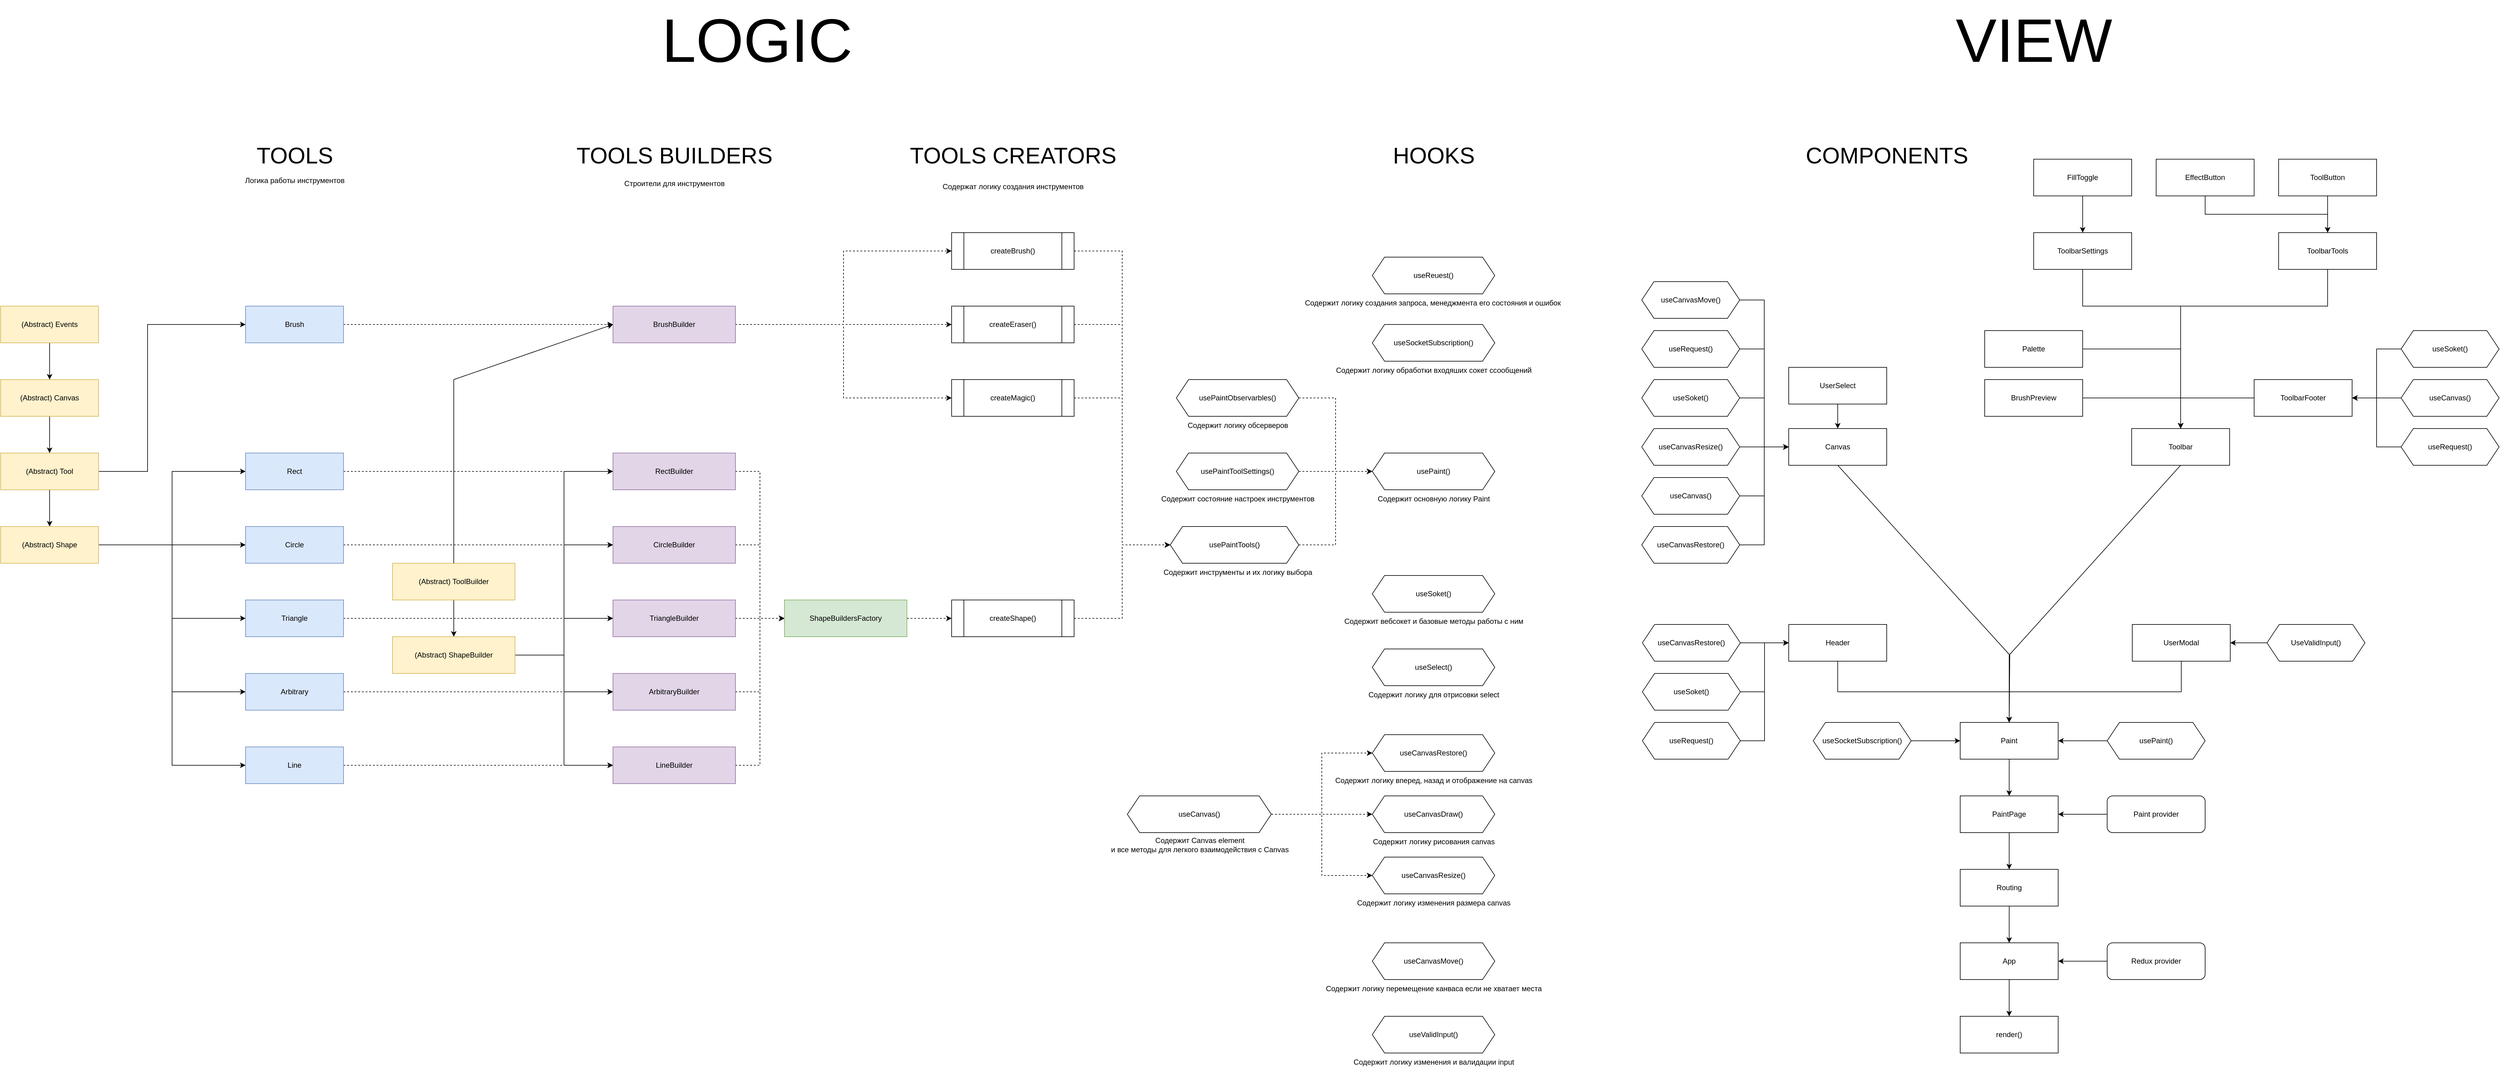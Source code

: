 <mxfile version="21.1.2" type="device">
  <diagram id="FnZsY2ouUx1naVuJApv_" name="Страница 1">
    <mxGraphModel dx="5455" dy="3149" grid="1" gridSize="10" guides="1" tooltips="1" connect="1" arrows="1" fold="1" page="1" pageScale="1" pageWidth="827" pageHeight="1169" math="0" shadow="0">
      <root>
        <mxCell id="0" />
        <mxCell id="1" parent="0" />
        <mxCell id="IbeQ15tzsARgZr68g3Qt-141" style="edgeStyle=orthogonalEdgeStyle;rounded=0;orthogonalLoop=1;jettySize=auto;html=1;exitX=1;exitY=0.5;exitDx=0;exitDy=0;entryX=0;entryY=0.5;entryDx=0;entryDy=0;dashed=1;" parent="1" source="IbeQ15tzsARgZr68g3Qt-127" target="IbeQ15tzsARgZr68g3Qt-86" edge="1">
          <mxGeometry relative="1" as="geometry" />
        </mxCell>
        <mxCell id="IbeQ15tzsARgZr68g3Qt-138" style="edgeStyle=orthogonalEdgeStyle;rounded=0;orthogonalLoop=1;jettySize=auto;html=1;entryX=0;entryY=0.5;entryDx=0;entryDy=0;dashed=1;" parent="1" source="IbeQ15tzsARgZr68g3Qt-126" target="IbeQ15tzsARgZr68g3Qt-77" edge="1">
          <mxGeometry relative="1" as="geometry" />
        </mxCell>
        <mxCell id="cklBy7s0651ejE6oJS3A-5" style="edgeStyle=orthogonalEdgeStyle;rounded=0;orthogonalLoop=1;jettySize=auto;html=1;entryX=0.5;entryY=0;entryDx=0;entryDy=0;" parent="1" source="cklBy7s0651ejE6oJS3A-1" target="cklBy7s0651ejE6oJS3A-4" edge="1">
          <mxGeometry relative="1" as="geometry" />
        </mxCell>
        <mxCell id="cklBy7s0651ejE6oJS3A-1" value="App" style="rounded=0;whiteSpace=wrap;html=1;" parent="1" vertex="1">
          <mxGeometry x="-520" y="920" width="160" height="60" as="geometry" />
        </mxCell>
        <mxCell id="cklBy7s0651ejE6oJS3A-4" value="render()" style="rounded=0;whiteSpace=wrap;html=1;" parent="1" vertex="1">
          <mxGeometry x="-520" y="1040" width="160" height="60" as="geometry" />
        </mxCell>
        <mxCell id="cklBy7s0651ejE6oJS3A-7" style="edgeStyle=orthogonalEdgeStyle;rounded=0;orthogonalLoop=1;jettySize=auto;html=1;entryX=0.5;entryY=0;entryDx=0;entryDy=0;" parent="1" source="cklBy7s0651ejE6oJS3A-6" target="cklBy7s0651ejE6oJS3A-1" edge="1">
          <mxGeometry relative="1" as="geometry" />
        </mxCell>
        <mxCell id="cklBy7s0651ejE6oJS3A-6" value="Routing" style="rounded=0;whiteSpace=wrap;html=1;" parent="1" vertex="1">
          <mxGeometry x="-520" y="800" width="160" height="60" as="geometry" />
        </mxCell>
        <mxCell id="cklBy7s0651ejE6oJS3A-9" style="edgeStyle=orthogonalEdgeStyle;rounded=0;orthogonalLoop=1;jettySize=auto;html=1;entryX=0.5;entryY=0;entryDx=0;entryDy=0;" parent="1" source="cklBy7s0651ejE6oJS3A-8" target="cklBy7s0651ejE6oJS3A-6" edge="1">
          <mxGeometry relative="1" as="geometry" />
        </mxCell>
        <mxCell id="cklBy7s0651ejE6oJS3A-8" value="PaintPage" style="rounded=0;whiteSpace=wrap;html=1;" parent="1" vertex="1">
          <mxGeometry x="-520" y="680" width="160" height="60" as="geometry" />
        </mxCell>
        <mxCell id="cklBy7s0651ejE6oJS3A-11" style="edgeStyle=orthogonalEdgeStyle;rounded=0;orthogonalLoop=1;jettySize=auto;html=1;entryX=1;entryY=0.5;entryDx=0;entryDy=0;" parent="1" source="cklBy7s0651ejE6oJS3A-10" target="cklBy7s0651ejE6oJS3A-1" edge="1">
          <mxGeometry relative="1" as="geometry" />
        </mxCell>
        <mxCell id="cklBy7s0651ejE6oJS3A-10" value="Redux provider" style="rounded=1;whiteSpace=wrap;html=1;" parent="1" vertex="1">
          <mxGeometry x="-280" y="920" width="160" height="60" as="geometry" />
        </mxCell>
        <mxCell id="cklBy7s0651ejE6oJS3A-13" style="edgeStyle=orthogonalEdgeStyle;rounded=0;orthogonalLoop=1;jettySize=auto;html=1;entryX=1;entryY=0.5;entryDx=0;entryDy=0;" parent="1" source="cklBy7s0651ejE6oJS3A-12" target="cklBy7s0651ejE6oJS3A-8" edge="1">
          <mxGeometry relative="1" as="geometry" />
        </mxCell>
        <mxCell id="cklBy7s0651ejE6oJS3A-12" value="Paint provider" style="rounded=1;whiteSpace=wrap;html=1;" parent="1" vertex="1">
          <mxGeometry x="-280" y="680" width="160" height="60" as="geometry" />
        </mxCell>
        <mxCell id="cklBy7s0651ejE6oJS3A-18" style="edgeStyle=orthogonalEdgeStyle;rounded=0;orthogonalLoop=1;jettySize=auto;html=1;entryX=0.5;entryY=0;entryDx=0;entryDy=0;" parent="1" source="cklBy7s0651ejE6oJS3A-17" target="cklBy7s0651ejE6oJS3A-8" edge="1">
          <mxGeometry relative="1" as="geometry" />
        </mxCell>
        <mxCell id="cklBy7s0651ejE6oJS3A-17" value="Paint" style="rounded=0;whiteSpace=wrap;html=1;" parent="1" vertex="1">
          <mxGeometry x="-520" y="560" width="160" height="60" as="geometry" />
        </mxCell>
        <mxCell id="cklBy7s0651ejE6oJS3A-21" style="edgeStyle=orthogonalEdgeStyle;rounded=0;orthogonalLoop=1;jettySize=auto;html=1;entryX=1;entryY=0.5;entryDx=0;entryDy=0;" parent="1" source="cklBy7s0651ejE6oJS3A-20" target="cklBy7s0651ejE6oJS3A-17" edge="1">
          <mxGeometry relative="1" as="geometry" />
        </mxCell>
        <mxCell id="cklBy7s0651ejE6oJS3A-20" value="usePaint()" style="shape=hexagon;perimeter=hexagonPerimeter2;whiteSpace=wrap;html=1;fixedSize=1;" parent="1" vertex="1">
          <mxGeometry x="-280" y="560" width="160" height="60" as="geometry" />
        </mxCell>
        <mxCell id="cklBy7s0651ejE6oJS3A-28" style="edgeStyle=orthogonalEdgeStyle;rounded=0;orthogonalLoop=1;jettySize=auto;html=1;exitX=0.5;exitY=1;exitDx=0;exitDy=0;entryX=0.5;entryY=0;entryDx=0;entryDy=0;" parent="1" source="cklBy7s0651ejE6oJS3A-22" target="cklBy7s0651ejE6oJS3A-17" edge="1">
          <mxGeometry relative="1" as="geometry" />
        </mxCell>
        <mxCell id="cklBy7s0651ejE6oJS3A-22" value="Header" style="rounded=0;whiteSpace=wrap;html=1;" parent="1" vertex="1">
          <mxGeometry x="-800" y="400" width="160" height="60" as="geometry" />
        </mxCell>
        <mxCell id="cklBy7s0651ejE6oJS3A-23" value="Canvas" style="rounded=0;whiteSpace=wrap;html=1;" parent="1" vertex="1">
          <mxGeometry x="-800" y="80" width="160" height="60" as="geometry" />
        </mxCell>
        <mxCell id="cklBy7s0651ejE6oJS3A-24" value="Toolbar" style="rounded=0;whiteSpace=wrap;html=1;" parent="1" vertex="1">
          <mxGeometry x="-240" y="80" width="160" height="60" as="geometry" />
        </mxCell>
        <mxCell id="cklBy7s0651ejE6oJS3A-31" style="edgeStyle=orthogonalEdgeStyle;rounded=0;orthogonalLoop=1;jettySize=auto;html=1;exitX=0.5;exitY=1;exitDx=0;exitDy=0;entryX=0.5;entryY=0;entryDx=0;entryDy=0;" parent="1" source="cklBy7s0651ejE6oJS3A-25" target="cklBy7s0651ejE6oJS3A-17" edge="1">
          <mxGeometry relative="1" as="geometry" />
        </mxCell>
        <mxCell id="cklBy7s0651ejE6oJS3A-25" value="UserModal" style="rounded=0;whiteSpace=wrap;html=1;" parent="1" vertex="1">
          <mxGeometry x="-239" y="400" width="160" height="60" as="geometry" />
        </mxCell>
        <mxCell id="cklBy7s0651ejE6oJS3A-33" style="edgeStyle=orthogonalEdgeStyle;rounded=0;orthogonalLoop=1;jettySize=auto;html=1;exitX=1;exitY=0.5;exitDx=0;exitDy=0;entryX=0;entryY=0.5;entryDx=0;entryDy=0;" parent="1" source="cklBy7s0651ejE6oJS3A-32" target="cklBy7s0651ejE6oJS3A-22" edge="1">
          <mxGeometry relative="1" as="geometry" />
        </mxCell>
        <mxCell id="cklBy7s0651ejE6oJS3A-32" value="useSoket()" style="shape=hexagon;perimeter=hexagonPerimeter2;whiteSpace=wrap;html=1;fixedSize=1;" parent="1" vertex="1">
          <mxGeometry x="-1039" y="480" width="160" height="60" as="geometry" />
        </mxCell>
        <mxCell id="cklBy7s0651ejE6oJS3A-36" style="edgeStyle=orthogonalEdgeStyle;rounded=0;orthogonalLoop=1;jettySize=auto;html=1;exitX=1;exitY=0.5;exitDx=0;exitDy=0;entryX=0;entryY=0.5;entryDx=0;entryDy=0;" parent="1" source="cklBy7s0651ejE6oJS3A-35" target="cklBy7s0651ejE6oJS3A-22" edge="1">
          <mxGeometry relative="1" as="geometry" />
        </mxCell>
        <mxCell id="cklBy7s0651ejE6oJS3A-35" value="useCanvasRestore()" style="shape=hexagon;perimeter=hexagonPerimeter2;whiteSpace=wrap;html=1;fixedSize=1;" parent="1" vertex="1">
          <mxGeometry x="-1039" y="400" width="160" height="60" as="geometry" />
        </mxCell>
        <mxCell id="cklBy7s0651ejE6oJS3A-40" style="edgeStyle=orthogonalEdgeStyle;rounded=0;orthogonalLoop=1;jettySize=auto;html=1;exitX=0;exitY=0.5;exitDx=0;exitDy=0;entryX=1;entryY=0.5;entryDx=0;entryDy=0;" parent="1" source="cklBy7s0651ejE6oJS3A-39" target="cklBy7s0651ejE6oJS3A-25" edge="1">
          <mxGeometry relative="1" as="geometry" />
        </mxCell>
        <mxCell id="cklBy7s0651ejE6oJS3A-39" value="UseValidInput()" style="shape=hexagon;perimeter=hexagonPerimeter2;whiteSpace=wrap;html=1;fixedSize=1;" parent="1" vertex="1">
          <mxGeometry x="-19" y="400" width="160" height="60" as="geometry" />
        </mxCell>
        <mxCell id="cklBy7s0651ejE6oJS3A-43" value="useSoket()" style="shape=hexagon;perimeter=hexagonPerimeter2;whiteSpace=wrap;html=1;fixedSize=1;" parent="1" vertex="1">
          <mxGeometry x="-1480" y="320" width="200" height="60" as="geometry" />
        </mxCell>
        <mxCell id="cklBy7s0651ejE6oJS3A-45" value="Содержит вебсокет и базовые методы работы с ним" style="text;html=1;align=center;verticalAlign=middle;resizable=0;points=[];autosize=1;strokeColor=none;fillColor=none;" parent="1" vertex="1">
          <mxGeometry x="-1540" y="380" width="320" height="30" as="geometry" />
        </mxCell>
        <mxCell id="cklBy7s0651ejE6oJS3A-55" style="edgeStyle=orthogonalEdgeStyle;rounded=0;orthogonalLoop=1;jettySize=auto;html=1;exitX=1;exitY=0.5;exitDx=0;exitDy=0;entryX=0;entryY=0.5;entryDx=0;entryDy=0;dashed=1;" parent="1" source="cklBy7s0651ejE6oJS3A-46" target="cklBy7s0651ejE6oJS3A-49" edge="1">
          <mxGeometry relative="1" as="geometry" />
        </mxCell>
        <mxCell id="cklBy7s0651ejE6oJS3A-56" style="edgeStyle=orthogonalEdgeStyle;rounded=0;orthogonalLoop=1;jettySize=auto;html=1;exitX=1;exitY=0.5;exitDx=0;exitDy=0;entryX=0;entryY=0.5;entryDx=0;entryDy=0;dashed=1;" parent="1" source="cklBy7s0651ejE6oJS3A-46" target="cklBy7s0651ejE6oJS3A-51" edge="1">
          <mxGeometry relative="1" as="geometry" />
        </mxCell>
        <mxCell id="cklBy7s0651ejE6oJS3A-57" style="edgeStyle=orthogonalEdgeStyle;rounded=0;orthogonalLoop=1;jettySize=auto;html=1;exitX=1;exitY=0.5;exitDx=0;exitDy=0;entryX=0;entryY=0.5;entryDx=0;entryDy=0;dashed=1;" parent="1" source="cklBy7s0651ejE6oJS3A-46" target="cklBy7s0651ejE6oJS3A-53" edge="1">
          <mxGeometry relative="1" as="geometry" />
        </mxCell>
        <mxCell id="cklBy7s0651ejE6oJS3A-46" value="useCanvas()" style="shape=hexagon;perimeter=hexagonPerimeter2;whiteSpace=wrap;html=1;fixedSize=1;" parent="1" vertex="1">
          <mxGeometry x="-1880" y="680" width="235" height="60" as="geometry" />
        </mxCell>
        <mxCell id="cklBy7s0651ejE6oJS3A-47" value="Содержит Canvas element&lt;br&gt;и все методы для легкого взаимодействия с Canvas" style="text;html=1;align=center;verticalAlign=middle;resizable=0;points=[];autosize=1;strokeColor=none;fillColor=none;" parent="1" vertex="1">
          <mxGeometry x="-1917.5" y="740" width="310" height="40" as="geometry" />
        </mxCell>
        <mxCell id="cklBy7s0651ejE6oJS3A-49" value="useCanvasRestore()" style="shape=hexagon;perimeter=hexagonPerimeter2;whiteSpace=wrap;html=1;fixedSize=1;" parent="1" vertex="1">
          <mxGeometry x="-1480" y="580" width="200" height="60" as="geometry" />
        </mxCell>
        <mxCell id="cklBy7s0651ejE6oJS3A-50" value="Содержит логику вперед, назад и отображение на canvas" style="text;html=1;align=center;verticalAlign=middle;resizable=0;points=[];autosize=1;strokeColor=none;fillColor=none;" parent="1" vertex="1">
          <mxGeometry x="-1555" y="640" width="350" height="30" as="geometry" />
        </mxCell>
        <mxCell id="cklBy7s0651ejE6oJS3A-51" value="useCanvasDraw()" style="shape=hexagon;perimeter=hexagonPerimeter2;whiteSpace=wrap;html=1;fixedSize=1;" parent="1" vertex="1">
          <mxGeometry x="-1480" y="680" width="200" height="60" as="geometry" />
        </mxCell>
        <mxCell id="cklBy7s0651ejE6oJS3A-52" value="Содержит логику рисования canvas" style="text;html=1;align=center;verticalAlign=middle;resizable=0;points=[];autosize=1;strokeColor=none;fillColor=none;" parent="1" vertex="1">
          <mxGeometry x="-1490" y="740" width="220" height="30" as="geometry" />
        </mxCell>
        <mxCell id="cklBy7s0651ejE6oJS3A-53" value="useCanvasResize()" style="shape=hexagon;perimeter=hexagonPerimeter2;whiteSpace=wrap;html=1;fixedSize=1;" parent="1" vertex="1">
          <mxGeometry x="-1480" y="780" width="200" height="60" as="geometry" />
        </mxCell>
        <mxCell id="cklBy7s0651ejE6oJS3A-54" value="Содержит логику изменения размера canvas" style="text;html=1;align=center;verticalAlign=middle;resizable=0;points=[];autosize=1;strokeColor=none;fillColor=none;" parent="1" vertex="1">
          <mxGeometry x="-1515" y="840" width="270" height="30" as="geometry" />
        </mxCell>
        <mxCell id="cklBy7s0651ejE6oJS3A-58" value="useCanvasMove()" style="shape=hexagon;perimeter=hexagonPerimeter2;whiteSpace=wrap;html=1;fixedSize=1;" parent="1" vertex="1">
          <mxGeometry x="-1480" y="920" width="200" height="60" as="geometry" />
        </mxCell>
        <mxCell id="cklBy7s0651ejE6oJS3A-59" value="Содержит логику перемещение канваса если не хватает места" style="text;html=1;align=center;verticalAlign=middle;resizable=0;points=[];autosize=1;strokeColor=none;fillColor=none;" parent="1" vertex="1">
          <mxGeometry x="-1570" y="980" width="380" height="30" as="geometry" />
        </mxCell>
        <mxCell id="cklBy7s0651ejE6oJS3A-60" value="useSelect()" style="shape=hexagon;perimeter=hexagonPerimeter2;whiteSpace=wrap;html=1;fixedSize=1;" parent="1" vertex="1">
          <mxGeometry x="-1480" y="440" width="200" height="60" as="geometry" />
        </mxCell>
        <mxCell id="cklBy7s0651ejE6oJS3A-61" value="Содержит логику для отрисовки select" style="text;html=1;align=center;verticalAlign=middle;resizable=0;points=[];autosize=1;strokeColor=none;fillColor=none;" parent="1" vertex="1">
          <mxGeometry x="-1500" y="500" width="240" height="30" as="geometry" />
        </mxCell>
        <mxCell id="IbeQ15tzsARgZr68g3Qt-2" value="usePaint()" style="shape=hexagon;perimeter=hexagonPerimeter2;whiteSpace=wrap;html=1;fixedSize=1;" parent="1" vertex="1">
          <mxGeometry x="-1480" y="120" width="200" height="60" as="geometry" />
        </mxCell>
        <mxCell id="IbeQ15tzsARgZr68g3Qt-11" style="edgeStyle=orthogonalEdgeStyle;rounded=0;orthogonalLoop=1;jettySize=auto;html=1;exitX=1;exitY=0.5;exitDx=0;exitDy=0;entryX=0;entryY=0.5;entryDx=0;entryDy=0;dashed=1;" parent="1" source="IbeQ15tzsARgZr68g3Qt-4" target="IbeQ15tzsARgZr68g3Qt-2" edge="1">
          <mxGeometry relative="1" as="geometry" />
        </mxCell>
        <mxCell id="IbeQ15tzsARgZr68g3Qt-4" value="usePaintTools()" style="shape=hexagon;perimeter=hexagonPerimeter2;whiteSpace=wrap;html=1;fixedSize=1;" parent="1" vertex="1">
          <mxGeometry x="-1810" y="240" width="210" height="60" as="geometry" />
        </mxCell>
        <mxCell id="IbeQ15tzsARgZr68g3Qt-5" value="Содержит инструменты и их логику выбора" style="text;html=1;align=center;verticalAlign=middle;resizable=0;points=[];autosize=1;strokeColor=none;fillColor=none;" parent="1" vertex="1">
          <mxGeometry x="-1835" y="300" width="270" height="30" as="geometry" />
        </mxCell>
        <mxCell id="IbeQ15tzsARgZr68g3Qt-9" style="edgeStyle=orthogonalEdgeStyle;rounded=0;orthogonalLoop=1;jettySize=auto;html=1;exitX=1;exitY=0.5;exitDx=0;exitDy=0;entryX=0;entryY=0.5;entryDx=0;entryDy=0;dashed=1;" parent="1" source="IbeQ15tzsARgZr68g3Qt-6" target="IbeQ15tzsARgZr68g3Qt-2" edge="1">
          <mxGeometry relative="1" as="geometry" />
        </mxCell>
        <mxCell id="IbeQ15tzsARgZr68g3Qt-6" value="usePaintObservarbles()" style="shape=hexagon;perimeter=hexagonPerimeter2;whiteSpace=wrap;html=1;fixedSize=1;" parent="1" vertex="1">
          <mxGeometry x="-1800" width="200" height="60" as="geometry" />
        </mxCell>
        <mxCell id="IbeQ15tzsARgZr68g3Qt-10" style="edgeStyle=orthogonalEdgeStyle;rounded=0;orthogonalLoop=1;jettySize=auto;html=1;exitX=1;exitY=0.5;exitDx=0;exitDy=0;entryX=0;entryY=0.5;entryDx=0;entryDy=0;dashed=1;" parent="1" source="IbeQ15tzsARgZr68g3Qt-7" target="IbeQ15tzsARgZr68g3Qt-2" edge="1">
          <mxGeometry relative="1" as="geometry" />
        </mxCell>
        <mxCell id="IbeQ15tzsARgZr68g3Qt-7" value="usePaintToolSettings()" style="shape=hexagon;perimeter=hexagonPerimeter2;whiteSpace=wrap;html=1;fixedSize=1;" parent="1" vertex="1">
          <mxGeometry x="-1800" y="120" width="200" height="60" as="geometry" />
        </mxCell>
        <mxCell id="IbeQ15tzsARgZr68g3Qt-8" value="Содержит основную логику Paint" style="text;html=1;align=center;verticalAlign=middle;resizable=0;points=[];autosize=1;strokeColor=none;fillColor=none;" parent="1" vertex="1">
          <mxGeometry x="-1485" y="180" width="210" height="30" as="geometry" />
        </mxCell>
        <mxCell id="IbeQ15tzsARgZr68g3Qt-12" value="Содержит логику обсерверов" style="text;html=1;align=center;verticalAlign=middle;resizable=0;points=[];autosize=1;strokeColor=none;fillColor=none;" parent="1" vertex="1">
          <mxGeometry x="-1795" y="60" width="190" height="30" as="geometry" />
        </mxCell>
        <mxCell id="IbeQ15tzsARgZr68g3Qt-13" value="Содержит состояние настроек инструментов" style="text;html=1;align=center;verticalAlign=middle;resizable=0;points=[];autosize=1;strokeColor=none;fillColor=none;" parent="1" vertex="1">
          <mxGeometry x="-1835" y="180" width="270" height="30" as="geometry" />
        </mxCell>
        <mxCell id="IbeQ15tzsARgZr68g3Qt-23" style="edgeStyle=orthogonalEdgeStyle;rounded=0;orthogonalLoop=1;jettySize=auto;html=1;exitX=1;exitY=0.5;exitDx=0;exitDy=0;entryX=0;entryY=0.5;entryDx=0;entryDy=0;dashed=1;" parent="1" source="IbeQ15tzsARgZr68g3Qt-43" target="IbeQ15tzsARgZr68g3Qt-4" edge="1">
          <mxGeometry relative="1" as="geometry">
            <mxPoint x="-2280.0" y="-210" as="sourcePoint" />
          </mxGeometry>
        </mxCell>
        <mxCell id="IbeQ15tzsARgZr68g3Qt-15" value="&lt;font style=&quot;font-size: 37px;&quot;&gt;TOOLS CREATORS&lt;/font&gt;" style="text;html=1;align=center;verticalAlign=middle;resizable=0;points=[];autosize=1;strokeColor=none;fillColor=none;" parent="1" vertex="1">
          <mxGeometry x="-2247" y="-395" width="360" height="60" as="geometry" />
        </mxCell>
        <mxCell id="IbeQ15tzsARgZr68g3Qt-29" style="edgeStyle=orthogonalEdgeStyle;rounded=0;orthogonalLoop=1;jettySize=auto;html=1;exitX=1;exitY=0.5;exitDx=0;exitDy=0;entryX=0;entryY=0.5;entryDx=0;entryDy=0;dashed=1;" parent="1" source="IbeQ15tzsARgZr68g3Qt-45" target="IbeQ15tzsARgZr68g3Qt-4" edge="1">
          <mxGeometry relative="1" as="geometry">
            <mxPoint x="-2280" y="30" as="sourcePoint" />
          </mxGeometry>
        </mxCell>
        <mxCell id="IbeQ15tzsARgZr68g3Qt-30" style="edgeStyle=orthogonalEdgeStyle;rounded=0;orthogonalLoop=1;jettySize=auto;html=1;exitX=1;exitY=0.5;exitDx=0;exitDy=0;entryX=0;entryY=0.5;entryDx=0;entryDy=0;dashed=1;" parent="1" source="IbeQ15tzsARgZr68g3Qt-44" target="IbeQ15tzsARgZr68g3Qt-4" edge="1">
          <mxGeometry relative="1" as="geometry">
            <mxPoint x="-2280" y="-90" as="sourcePoint" />
          </mxGeometry>
        </mxCell>
        <mxCell id="IbeQ15tzsARgZr68g3Qt-34" value="Содержат логику создания инструментов" style="text;html=1;align=center;verticalAlign=middle;resizable=0;points=[];autosize=1;strokeColor=none;fillColor=none;" parent="1" vertex="1">
          <mxGeometry x="-2192" y="-330" width="250" height="30" as="geometry" />
        </mxCell>
        <mxCell id="IbeQ15tzsARgZr68g3Qt-38" style="edgeStyle=orthogonalEdgeStyle;rounded=0;orthogonalLoop=1;jettySize=auto;html=1;exitX=1;exitY=0.5;exitDx=0;exitDy=0;entryX=0;entryY=0.5;entryDx=0;entryDy=0;dashed=1;" parent="1" source="IbeQ15tzsARgZr68g3Qt-47" target="IbeQ15tzsARgZr68g3Qt-44" edge="1">
          <mxGeometry relative="1" as="geometry">
            <mxPoint x="-3010" y="-90" as="sourcePoint" />
            <mxPoint x="-2680" y="-90" as="targetPoint" />
          </mxGeometry>
        </mxCell>
        <mxCell id="IbeQ15tzsARgZr68g3Qt-39" style="edgeStyle=orthogonalEdgeStyle;rounded=0;orthogonalLoop=1;jettySize=auto;html=1;exitX=1;exitY=0.5;exitDx=0;exitDy=0;entryX=0;entryY=0.5;entryDx=0;entryDy=0;dashed=1;" parent="1" source="IbeQ15tzsARgZr68g3Qt-47" target="IbeQ15tzsARgZr68g3Qt-43" edge="1">
          <mxGeometry relative="1" as="geometry">
            <mxPoint x="-3010" y="-90" as="sourcePoint" />
            <mxPoint x="-2680" y="-210" as="targetPoint" />
          </mxGeometry>
        </mxCell>
        <mxCell id="IbeQ15tzsARgZr68g3Qt-43" value="createBrush()" style="shape=process;whiteSpace=wrap;html=1;backgroundOutline=1;" parent="1" vertex="1">
          <mxGeometry x="-2167" y="-240" width="200" height="60" as="geometry" />
        </mxCell>
        <mxCell id="IbeQ15tzsARgZr68g3Qt-44" value="createEraser()" style="shape=process;whiteSpace=wrap;html=1;backgroundOutline=1;" parent="1" vertex="1">
          <mxGeometry x="-2167" y="-120" width="200" height="60" as="geometry" />
        </mxCell>
        <mxCell id="IbeQ15tzsARgZr68g3Qt-45" value="createMagic()" style="shape=process;whiteSpace=wrap;html=1;backgroundOutline=1;" parent="1" vertex="1">
          <mxGeometry x="-2167" width="200" height="60" as="geometry" />
        </mxCell>
        <mxCell id="IbeQ15tzsARgZr68g3Qt-95" style="edgeStyle=orthogonalEdgeStyle;rounded=0;orthogonalLoop=1;jettySize=auto;html=1;exitX=1;exitY=0.5;exitDx=0;exitDy=0;entryX=0;entryY=0.5;entryDx=0;entryDy=0;dashed=1;" parent="1" source="IbeQ15tzsARgZr68g3Qt-47" target="IbeQ15tzsARgZr68g3Qt-45" edge="1">
          <mxGeometry relative="1" as="geometry" />
        </mxCell>
        <mxCell id="IbeQ15tzsARgZr68g3Qt-47" value="BrushBuilder" style="rounded=0;whiteSpace=wrap;html=1;fillColor=#e1d5e7;strokeColor=#9673a6;" parent="1" vertex="1">
          <mxGeometry x="-2720" y="-120" width="200" height="60" as="geometry" />
        </mxCell>
        <mxCell id="IbeQ15tzsARgZr68g3Qt-50" value="&lt;font style=&quot;font-size: 37px;&quot;&gt;TOOLS BUILDERS&lt;/font&gt;" style="text;html=1;align=center;verticalAlign=middle;resizable=0;points=[];autosize=1;strokeColor=none;fillColor=none;" parent="1" vertex="1">
          <mxGeometry x="-2790" y="-395" width="340" height="60" as="geometry" />
        </mxCell>
        <mxCell id="IbeQ15tzsARgZr68g3Qt-58" style="edgeStyle=orthogonalEdgeStyle;rounded=0;orthogonalLoop=1;jettySize=auto;html=1;entryX=0;entryY=0.5;entryDx=0;entryDy=0;dashed=1;exitX=1;exitY=0.5;exitDx=0;exitDy=0;" parent="1" source="IbeQ15tzsARgZr68g3Qt-107" target="IbeQ15tzsARgZr68g3Qt-47" edge="1">
          <mxGeometry relative="1" as="geometry">
            <mxPoint x="-3920" y="-60" as="sourcePoint" />
          </mxGeometry>
        </mxCell>
        <mxCell id="IbeQ15tzsARgZr68g3Qt-59" value="&lt;font style=&quot;font-size: 37px;&quot;&gt;TOOLS&lt;/font&gt;" style="text;html=1;align=center;verticalAlign=middle;resizable=0;points=[];autosize=1;strokeColor=none;fillColor=none;" parent="1" vertex="1">
          <mxGeometry x="-3315" y="-395" width="150" height="60" as="geometry" />
        </mxCell>
        <mxCell id="IbeQ15tzsARgZr68g3Qt-99" style="edgeStyle=orthogonalEdgeStyle;rounded=0;orthogonalLoop=1;jettySize=auto;html=1;exitX=1;exitY=0.5;exitDx=0;exitDy=0;entryX=0;entryY=0.5;entryDx=0;entryDy=0;dashed=1;" parent="1" source="IbeQ15tzsARgZr68g3Qt-105" target="IbeQ15tzsARgZr68g3Qt-4" edge="1">
          <mxGeometry relative="1" as="geometry">
            <mxPoint x="-2280" y="390" as="sourcePoint" />
          </mxGeometry>
        </mxCell>
        <mxCell id="IbeQ15tzsARgZr68g3Qt-71" style="edgeStyle=orthogonalEdgeStyle;rounded=0;orthogonalLoop=1;jettySize=auto;html=1;exitX=1;exitY=0.5;exitDx=0;exitDy=0;entryX=0;entryY=0.5;entryDx=0;entryDy=0;dashed=1;" parent="1" source="IbeQ15tzsARgZr68g3Qt-61" target="IbeQ15tzsARgZr68g3Qt-104" edge="1">
          <mxGeometry relative="1" as="geometry">
            <mxPoint x="-2340" y="390" as="targetPoint" />
          </mxGeometry>
        </mxCell>
        <mxCell id="IbeQ15tzsARgZr68g3Qt-61" value="RectBuilder" style="rounded=0;whiteSpace=wrap;html=1;fillColor=#e1d5e7;strokeColor=#9673a6;" parent="1" vertex="1">
          <mxGeometry x="-2720" y="120" width="200" height="60" as="geometry" />
        </mxCell>
        <mxCell id="IbeQ15tzsARgZr68g3Qt-121" style="edgeStyle=orthogonalEdgeStyle;rounded=0;orthogonalLoop=1;jettySize=auto;html=1;" parent="1" source="IbeQ15tzsARgZr68g3Qt-62" target="IbeQ15tzsARgZr68g3Qt-64" edge="1">
          <mxGeometry relative="1" as="geometry" />
        </mxCell>
        <mxCell id="IbeQ15tzsARgZr68g3Qt-62" value="(Abstract) ToolBuilder" style="rounded=0;whiteSpace=wrap;html=1;fillColor=#fff2cc;strokeColor=#d6b656;" parent="1" vertex="1">
          <mxGeometry x="-3080" y="300" width="200" height="60" as="geometry" />
        </mxCell>
        <mxCell id="IbeQ15tzsARgZr68g3Qt-84" style="edgeStyle=orthogonalEdgeStyle;rounded=0;orthogonalLoop=1;jettySize=auto;html=1;exitX=1;exitY=0.5;exitDx=0;exitDy=0;entryX=0;entryY=0.5;entryDx=0;entryDy=0;" parent="1" source="IbeQ15tzsARgZr68g3Qt-64" target="IbeQ15tzsARgZr68g3Qt-61" edge="1">
          <mxGeometry relative="1" as="geometry" />
        </mxCell>
        <mxCell id="IbeQ15tzsARgZr68g3Qt-85" style="edgeStyle=orthogonalEdgeStyle;rounded=0;orthogonalLoop=1;jettySize=auto;html=1;exitX=1;exitY=0.5;exitDx=0;exitDy=0;entryX=0;entryY=0.5;entryDx=0;entryDy=0;" parent="1" source="IbeQ15tzsARgZr68g3Qt-64" target="IbeQ15tzsARgZr68g3Qt-77" edge="1">
          <mxGeometry relative="1" as="geometry" />
        </mxCell>
        <mxCell id="IbeQ15tzsARgZr68g3Qt-89" style="edgeStyle=orthogonalEdgeStyle;rounded=0;orthogonalLoop=1;jettySize=auto;html=1;exitX=1;exitY=0.5;exitDx=0;exitDy=0;entryX=0;entryY=0.5;entryDx=0;entryDy=0;" parent="1" source="IbeQ15tzsARgZr68g3Qt-64" target="IbeQ15tzsARgZr68g3Qt-86" edge="1">
          <mxGeometry relative="1" as="geometry" />
        </mxCell>
        <mxCell id="IbeQ15tzsARgZr68g3Qt-90" style="edgeStyle=orthogonalEdgeStyle;rounded=0;orthogonalLoop=1;jettySize=auto;html=1;exitX=1;exitY=0.5;exitDx=0;exitDy=0;entryX=0;entryY=0.5;entryDx=0;entryDy=0;" parent="1" source="IbeQ15tzsARgZr68g3Qt-64" target="IbeQ15tzsARgZr68g3Qt-87" edge="1">
          <mxGeometry relative="1" as="geometry" />
        </mxCell>
        <mxCell id="IbeQ15tzsARgZr68g3Qt-91" style="edgeStyle=orthogonalEdgeStyle;rounded=0;orthogonalLoop=1;jettySize=auto;html=1;exitX=1;exitY=0.5;exitDx=0;exitDy=0;entryX=0;entryY=0.5;entryDx=0;entryDy=0;" parent="1" source="IbeQ15tzsARgZr68g3Qt-64" target="IbeQ15tzsARgZr68g3Qt-88" edge="1">
          <mxGeometry relative="1" as="geometry" />
        </mxCell>
        <mxCell id="IbeQ15tzsARgZr68g3Qt-64" value="(Abstract) ShapeBuilder" style="rounded=0;whiteSpace=wrap;html=1;fillColor=#fff2cc;strokeColor=#d6b656;" parent="1" vertex="1">
          <mxGeometry x="-3080" y="420" width="200" height="60" as="geometry" />
        </mxCell>
        <mxCell id="IbeQ15tzsARgZr68g3Qt-103" style="edgeStyle=orthogonalEdgeStyle;rounded=0;orthogonalLoop=1;jettySize=auto;html=1;exitX=1;exitY=0.5;exitDx=0;exitDy=0;entryX=0;entryY=0.5;entryDx=0;entryDy=0;dashed=1;" parent="1" source="IbeQ15tzsARgZr68g3Qt-77" target="IbeQ15tzsARgZr68g3Qt-104" edge="1">
          <mxGeometry relative="1" as="geometry">
            <mxPoint x="-2340" y="390" as="targetPoint" />
          </mxGeometry>
        </mxCell>
        <mxCell id="IbeQ15tzsARgZr68g3Qt-77" value="CircleBuilder" style="rounded=0;whiteSpace=wrap;html=1;fillColor=#e1d5e7;strokeColor=#9673a6;" parent="1" vertex="1">
          <mxGeometry x="-2720" y="240" width="200" height="60" as="geometry" />
        </mxCell>
        <mxCell id="IbeQ15tzsARgZr68g3Qt-92" style="edgeStyle=orthogonalEdgeStyle;rounded=0;orthogonalLoop=1;jettySize=auto;html=1;exitX=1;exitY=0.5;exitDx=0;exitDy=0;entryX=0;entryY=0.5;entryDx=0;entryDy=0;dashed=1;" parent="1" source="IbeQ15tzsARgZr68g3Qt-86" target="IbeQ15tzsARgZr68g3Qt-104" edge="1">
          <mxGeometry relative="1" as="geometry">
            <mxPoint x="-2340" y="390" as="targetPoint" />
          </mxGeometry>
        </mxCell>
        <mxCell id="IbeQ15tzsARgZr68g3Qt-86" value="TriangleBuilder" style="rounded=0;whiteSpace=wrap;html=1;fillColor=#e1d5e7;strokeColor=#9673a6;" parent="1" vertex="1">
          <mxGeometry x="-2720" y="360" width="200" height="60" as="geometry" />
        </mxCell>
        <mxCell id="IbeQ15tzsARgZr68g3Qt-102" style="edgeStyle=orthogonalEdgeStyle;rounded=0;orthogonalLoop=1;jettySize=auto;html=1;exitX=1;exitY=0.5;exitDx=0;exitDy=0;entryX=0;entryY=0.5;entryDx=0;entryDy=0;dashed=1;" parent="1" source="IbeQ15tzsARgZr68g3Qt-87" target="IbeQ15tzsARgZr68g3Qt-104" edge="1">
          <mxGeometry relative="1" as="geometry">
            <mxPoint x="-2340" y="390" as="targetPoint" />
          </mxGeometry>
        </mxCell>
        <mxCell id="IbeQ15tzsARgZr68g3Qt-87" value="ArbitraryBuilder" style="rounded=0;whiteSpace=wrap;html=1;fillColor=#e1d5e7;strokeColor=#9673a6;" parent="1" vertex="1">
          <mxGeometry x="-2720" y="480" width="200" height="60" as="geometry" />
        </mxCell>
        <mxCell id="IbeQ15tzsARgZr68g3Qt-101" style="edgeStyle=orthogonalEdgeStyle;rounded=0;orthogonalLoop=1;jettySize=auto;html=1;exitX=1;exitY=0.5;exitDx=0;exitDy=0;entryX=0;entryY=0.5;entryDx=0;entryDy=0;dashed=1;" parent="1" source="IbeQ15tzsARgZr68g3Qt-88" target="IbeQ15tzsARgZr68g3Qt-104" edge="1">
          <mxGeometry relative="1" as="geometry">
            <mxPoint x="-2340" y="390" as="targetPoint" />
          </mxGeometry>
        </mxCell>
        <mxCell id="IbeQ15tzsARgZr68g3Qt-88" value="LineBuilder" style="rounded=0;whiteSpace=wrap;html=1;fillColor=#e1d5e7;strokeColor=#9673a6;" parent="1" vertex="1">
          <mxGeometry x="-2720" y="600" width="200" height="60" as="geometry" />
        </mxCell>
        <mxCell id="IbeQ15tzsARgZr68g3Qt-106" style="edgeStyle=orthogonalEdgeStyle;rounded=0;orthogonalLoop=1;jettySize=auto;html=1;entryX=0;entryY=0.5;entryDx=0;entryDy=0;dashed=1;" parent="1" source="IbeQ15tzsARgZr68g3Qt-104" target="IbeQ15tzsARgZr68g3Qt-105" edge="1">
          <mxGeometry relative="1" as="geometry" />
        </mxCell>
        <mxCell id="IbeQ15tzsARgZr68g3Qt-104" value="ShapeBuildersFactory" style="rounded=0;whiteSpace=wrap;html=1;fillColor=#d5e8d4;strokeColor=#82b366;" parent="1" vertex="1">
          <mxGeometry x="-2440" y="360" width="200" height="60" as="geometry" />
        </mxCell>
        <mxCell id="IbeQ15tzsARgZr68g3Qt-105" value="createShape()" style="shape=process;whiteSpace=wrap;html=1;backgroundOutline=1;" parent="1" vertex="1">
          <mxGeometry x="-2167" y="360" width="200" height="60" as="geometry" />
        </mxCell>
        <mxCell id="IbeQ15tzsARgZr68g3Qt-107" value="Brush" style="rounded=0;whiteSpace=wrap;html=1;fillColor=#dae8fc;strokeColor=#6c8ebf;" parent="1" vertex="1">
          <mxGeometry x="-3320" y="-120" width="160" height="60" as="geometry" />
        </mxCell>
        <mxCell id="IbeQ15tzsARgZr68g3Qt-113" value="" style="endArrow=classic;html=1;rounded=0;exitX=0.5;exitY=0;exitDx=0;exitDy=0;entryX=0;entryY=0.5;entryDx=0;entryDy=0;" parent="1" source="IbeQ15tzsARgZr68g3Qt-62" target="IbeQ15tzsARgZr68g3Qt-47" edge="1">
          <mxGeometry width="50" height="50" relative="1" as="geometry">
            <mxPoint x="-3130" y="190" as="sourcePoint" />
            <mxPoint x="-3080" y="140" as="targetPoint" />
            <Array as="points">
              <mxPoint x="-2980" />
            </Array>
          </mxGeometry>
        </mxCell>
        <mxCell id="IbeQ15tzsARgZr68g3Qt-124" style="edgeStyle=orthogonalEdgeStyle;rounded=0;orthogonalLoop=1;jettySize=auto;html=1;entryX=0.5;entryY=0;entryDx=0;entryDy=0;" parent="1" source="IbeQ15tzsARgZr68g3Qt-114" target="IbeQ15tzsARgZr68g3Qt-115" edge="1">
          <mxGeometry relative="1" as="geometry" />
        </mxCell>
        <mxCell id="IbeQ15tzsARgZr68g3Qt-135" style="edgeStyle=orthogonalEdgeStyle;rounded=0;orthogonalLoop=1;jettySize=auto;html=1;exitX=1;exitY=0.5;exitDx=0;exitDy=0;entryX=0;entryY=0.5;entryDx=0;entryDy=0;" parent="1" source="IbeQ15tzsARgZr68g3Qt-114" target="IbeQ15tzsARgZr68g3Qt-107" edge="1">
          <mxGeometry relative="1" as="geometry">
            <Array as="points">
              <mxPoint x="-3480" y="150" />
              <mxPoint x="-3480" y="-90" />
            </Array>
          </mxGeometry>
        </mxCell>
        <mxCell id="IbeQ15tzsARgZr68g3Qt-114" value="(Abstract) Tool" style="rounded=0;whiteSpace=wrap;html=1;fillColor=#fff2cc;strokeColor=#d6b656;" parent="1" vertex="1">
          <mxGeometry x="-3720" y="120" width="160" height="60" as="geometry" />
        </mxCell>
        <mxCell id="IbeQ15tzsARgZr68g3Qt-131" style="edgeStyle=orthogonalEdgeStyle;rounded=0;orthogonalLoop=1;jettySize=auto;html=1;exitX=1;exitY=0.5;exitDx=0;exitDy=0;entryX=0;entryY=0.5;entryDx=0;entryDy=0;" parent="1" source="IbeQ15tzsARgZr68g3Qt-115" target="IbeQ15tzsARgZr68g3Qt-125" edge="1">
          <mxGeometry relative="1" as="geometry" />
        </mxCell>
        <mxCell id="IbeQ15tzsARgZr68g3Qt-132" style="edgeStyle=orthogonalEdgeStyle;rounded=0;orthogonalLoop=1;jettySize=auto;html=1;exitX=1;exitY=0.5;exitDx=0;exitDy=0;entryX=0;entryY=0.5;entryDx=0;entryDy=0;" parent="1" source="IbeQ15tzsARgZr68g3Qt-115" target="IbeQ15tzsARgZr68g3Qt-127" edge="1">
          <mxGeometry relative="1" as="geometry" />
        </mxCell>
        <mxCell id="IbeQ15tzsARgZr68g3Qt-133" style="edgeStyle=orthogonalEdgeStyle;rounded=0;orthogonalLoop=1;jettySize=auto;html=1;exitX=1;exitY=0.5;exitDx=0;exitDy=0;entryX=0;entryY=0.5;entryDx=0;entryDy=0;" parent="1" source="IbeQ15tzsARgZr68g3Qt-115" target="IbeQ15tzsARgZr68g3Qt-128" edge="1">
          <mxGeometry relative="1" as="geometry" />
        </mxCell>
        <mxCell id="IbeQ15tzsARgZr68g3Qt-134" style="edgeStyle=orthogonalEdgeStyle;rounded=0;orthogonalLoop=1;jettySize=auto;html=1;exitX=1;exitY=0.5;exitDx=0;exitDy=0;entryX=0;entryY=0.5;entryDx=0;entryDy=0;" parent="1" source="IbeQ15tzsARgZr68g3Qt-115" target="IbeQ15tzsARgZr68g3Qt-129" edge="1">
          <mxGeometry relative="1" as="geometry" />
        </mxCell>
        <mxCell id="IbeQ15tzsARgZr68g3Qt-136" style="edgeStyle=orthogonalEdgeStyle;rounded=0;orthogonalLoop=1;jettySize=auto;html=1;exitX=1;exitY=0.5;exitDx=0;exitDy=0;entryX=0;entryY=0.5;entryDx=0;entryDy=0;" parent="1" source="IbeQ15tzsARgZr68g3Qt-115" target="IbeQ15tzsARgZr68g3Qt-126" edge="1">
          <mxGeometry relative="1" as="geometry" />
        </mxCell>
        <mxCell id="IbeQ15tzsARgZr68g3Qt-115" value="(Abstract) Shape" style="rounded=0;whiteSpace=wrap;html=1;fillColor=#fff2cc;strokeColor=#d6b656;" parent="1" vertex="1">
          <mxGeometry x="-3720" y="240" width="160" height="60" as="geometry" />
        </mxCell>
        <mxCell id="IbeQ15tzsARgZr68g3Qt-123" style="edgeStyle=orthogonalEdgeStyle;rounded=0;orthogonalLoop=1;jettySize=auto;html=1;" parent="1" source="IbeQ15tzsARgZr68g3Qt-117" target="IbeQ15tzsARgZr68g3Qt-114" edge="1">
          <mxGeometry relative="1" as="geometry" />
        </mxCell>
        <mxCell id="IbeQ15tzsARgZr68g3Qt-117" value="(Abstract) Canvas" style="rounded=0;whiteSpace=wrap;html=1;fillColor=#fff2cc;strokeColor=#d6b656;" parent="1" vertex="1">
          <mxGeometry x="-3720" width="160" height="60" as="geometry" />
        </mxCell>
        <mxCell id="IbeQ15tzsARgZr68g3Qt-122" style="edgeStyle=orthogonalEdgeStyle;rounded=0;orthogonalLoop=1;jettySize=auto;html=1;entryX=0.5;entryY=0;entryDx=0;entryDy=0;" parent="1" source="IbeQ15tzsARgZr68g3Qt-119" target="IbeQ15tzsARgZr68g3Qt-117" edge="1">
          <mxGeometry relative="1" as="geometry" />
        </mxCell>
        <mxCell id="IbeQ15tzsARgZr68g3Qt-119" value="(Abstract) Events" style="rounded=0;whiteSpace=wrap;html=1;fillColor=#fff2cc;strokeColor=#d6b656;" parent="1" vertex="1">
          <mxGeometry x="-3720" y="-120" width="160" height="60" as="geometry" />
        </mxCell>
        <mxCell id="IbeQ15tzsARgZr68g3Qt-137" style="edgeStyle=orthogonalEdgeStyle;rounded=0;orthogonalLoop=1;jettySize=auto;html=1;exitX=1;exitY=0.5;exitDx=0;exitDy=0;entryX=0;entryY=0.5;entryDx=0;entryDy=0;dashed=1;" parent="1" source="IbeQ15tzsARgZr68g3Qt-125" target="IbeQ15tzsARgZr68g3Qt-61" edge="1">
          <mxGeometry relative="1" as="geometry" />
        </mxCell>
        <mxCell id="IbeQ15tzsARgZr68g3Qt-125" value="Rect" style="rounded=0;whiteSpace=wrap;html=1;fillColor=#dae8fc;strokeColor=#6c8ebf;" parent="1" vertex="1">
          <mxGeometry x="-3320" y="120" width="160" height="60" as="geometry" />
        </mxCell>
        <mxCell id="IbeQ15tzsARgZr68g3Qt-126" value="Circle" style="rounded=0;whiteSpace=wrap;html=1;fillColor=#dae8fc;strokeColor=#6c8ebf;" parent="1" vertex="1">
          <mxGeometry x="-3320" y="240" width="160" height="60" as="geometry" />
        </mxCell>
        <mxCell id="IbeQ15tzsARgZr68g3Qt-127" value="Triangle" style="rounded=0;whiteSpace=wrap;html=1;fillColor=#dae8fc;strokeColor=#6c8ebf;" parent="1" vertex="1">
          <mxGeometry x="-3320" y="360" width="160" height="60" as="geometry" />
        </mxCell>
        <mxCell id="IbeQ15tzsARgZr68g3Qt-140" style="edgeStyle=orthogonalEdgeStyle;rounded=0;orthogonalLoop=1;jettySize=auto;html=1;exitX=1;exitY=0.5;exitDx=0;exitDy=0;entryX=0;entryY=0.5;entryDx=0;entryDy=0;dashed=1;" parent="1" source="IbeQ15tzsARgZr68g3Qt-128" target="IbeQ15tzsARgZr68g3Qt-87" edge="1">
          <mxGeometry relative="1" as="geometry" />
        </mxCell>
        <mxCell id="IbeQ15tzsARgZr68g3Qt-128" value="Arbitrary" style="rounded=0;whiteSpace=wrap;html=1;fillColor=#dae8fc;strokeColor=#6c8ebf;" parent="1" vertex="1">
          <mxGeometry x="-3320" y="480" width="160" height="60" as="geometry" />
        </mxCell>
        <mxCell id="IbeQ15tzsARgZr68g3Qt-139" style="edgeStyle=orthogonalEdgeStyle;rounded=0;orthogonalLoop=1;jettySize=auto;html=1;exitX=1;exitY=0.5;exitDx=0;exitDy=0;entryX=0;entryY=0.5;entryDx=0;entryDy=0;dashed=1;" parent="1" source="IbeQ15tzsARgZr68g3Qt-129" target="IbeQ15tzsARgZr68g3Qt-88" edge="1">
          <mxGeometry relative="1" as="geometry" />
        </mxCell>
        <mxCell id="IbeQ15tzsARgZr68g3Qt-129" value="Line" style="rounded=0;whiteSpace=wrap;html=1;fillColor=#dae8fc;strokeColor=#6c8ebf;" parent="1" vertex="1">
          <mxGeometry x="-3320" y="600" width="160" height="60" as="geometry" />
        </mxCell>
        <mxCell id="IbeQ15tzsARgZr68g3Qt-142" value="Логика работы инструментов" style="text;html=1;align=center;verticalAlign=middle;resizable=0;points=[];autosize=1;strokeColor=none;fillColor=none;" parent="1" vertex="1">
          <mxGeometry x="-3335" y="-340" width="190" height="30" as="geometry" />
        </mxCell>
        <mxCell id="IbeQ15tzsARgZr68g3Qt-143" value="Строители для инструментов" style="text;html=1;align=center;verticalAlign=middle;resizable=0;points=[];autosize=1;strokeColor=none;fillColor=none;" parent="1" vertex="1">
          <mxGeometry x="-2715" y="-335" width="190" height="30" as="geometry" />
        </mxCell>
        <mxCell id="IbeQ15tzsARgZr68g3Qt-144" value="&lt;span style=&quot;font-size: 37px;&quot;&gt;HOOKS&lt;/span&gt;" style="text;html=1;align=center;verticalAlign=middle;resizable=0;points=[];autosize=1;strokeColor=none;fillColor=none;" parent="1" vertex="1">
          <mxGeometry x="-1460" y="-395" width="160" height="60" as="geometry" />
        </mxCell>
        <mxCell id="IbeQ15tzsARgZr68g3Qt-145" value="useSocketSubscription()" style="shape=hexagon;perimeter=hexagonPerimeter2;whiteSpace=wrap;html=1;fixedSize=1;" parent="1" vertex="1">
          <mxGeometry x="-1480" y="-90" width="200" height="60" as="geometry" />
        </mxCell>
        <mxCell id="IbeQ15tzsARgZr68g3Qt-146" value="Содержит логику обработки входяших сокет ссообщений" style="text;html=1;align=center;verticalAlign=middle;resizable=0;points=[];autosize=1;strokeColor=none;fillColor=none;" parent="1" vertex="1">
          <mxGeometry x="-1550" y="-30" width="340" height="30" as="geometry" />
        </mxCell>
        <mxCell id="IbeQ15tzsARgZr68g3Qt-148" style="edgeStyle=orthogonalEdgeStyle;rounded=0;orthogonalLoop=1;jettySize=auto;html=1;exitX=1;exitY=0.5;exitDx=0;exitDy=0;entryX=0;entryY=0.5;entryDx=0;entryDy=0;" parent="1" source="IbeQ15tzsARgZr68g3Qt-147" target="cklBy7s0651ejE6oJS3A-17" edge="1">
          <mxGeometry relative="1" as="geometry" />
        </mxCell>
        <mxCell id="IbeQ15tzsARgZr68g3Qt-147" value="useSocketSubscription()" style="shape=hexagon;perimeter=hexagonPerimeter2;whiteSpace=wrap;html=1;fixedSize=1;" parent="1" vertex="1">
          <mxGeometry x="-760" y="560" width="160" height="60" as="geometry" />
        </mxCell>
        <mxCell id="IbeQ15tzsARgZr68g3Qt-173" value="&lt;font style=&quot;font-size: 100px;&quot;&gt;LOGIC&lt;/font&gt;" style="text;html=1;align=center;verticalAlign=middle;resizable=0;points=[];autosize=1;strokeColor=none;fillColor=none;" parent="1" vertex="1">
          <mxGeometry x="-2650" y="-620" width="330" height="130" as="geometry" />
        </mxCell>
        <mxCell id="IbeQ15tzsARgZr68g3Qt-174" value="&lt;span style=&quot;font-size: 100px;&quot;&gt;VIEW&lt;/span&gt;" style="text;html=1;align=center;verticalAlign=middle;resizable=0;points=[];autosize=1;strokeColor=none;fillColor=none;" parent="1" vertex="1">
          <mxGeometry x="-540" y="-620" width="280" height="130" as="geometry" />
        </mxCell>
        <mxCell id="IbeQ15tzsARgZr68g3Qt-175" value="" style="endArrow=classic;html=1;rounded=0;exitX=0.5;exitY=1;exitDx=0;exitDy=0;entryX=0.5;entryY=0;entryDx=0;entryDy=0;" parent="1" source="cklBy7s0651ejE6oJS3A-23" target="cklBy7s0651ejE6oJS3A-17" edge="1">
          <mxGeometry width="50" height="50" relative="1" as="geometry">
            <mxPoint x="-740" y="80" as="sourcePoint" />
            <mxPoint x="-690" y="30" as="targetPoint" />
            <Array as="points">
              <mxPoint x="-439" y="450" />
            </Array>
          </mxGeometry>
        </mxCell>
        <mxCell id="IbeQ15tzsARgZr68g3Qt-176" value="" style="endArrow=classic;html=1;rounded=0;exitX=0.5;exitY=1;exitDx=0;exitDy=0;entryX=0.5;entryY=0;entryDx=0;entryDy=0;" parent="1" source="cklBy7s0651ejE6oJS3A-24" target="cklBy7s0651ejE6oJS3A-17" edge="1">
          <mxGeometry width="50" height="50" relative="1" as="geometry">
            <mxPoint x="-1010" y="-360" as="sourcePoint" />
            <mxPoint x="-430" y="570" as="targetPoint" />
            <Array as="points">
              <mxPoint x="-440" y="450" />
            </Array>
          </mxGeometry>
        </mxCell>
        <mxCell id="IbeQ15tzsARgZr68g3Qt-179" value="useReuest()" style="shape=hexagon;perimeter=hexagonPerimeter2;whiteSpace=wrap;html=1;fixedSize=1;" parent="1" vertex="1">
          <mxGeometry x="-1480" y="-200" width="200" height="60" as="geometry" />
        </mxCell>
        <mxCell id="IbeQ15tzsARgZr68g3Qt-180" value="Содержит логику создания запроса, менеджмента его состояния и ошибок&amp;nbsp;" style="text;html=1;align=center;verticalAlign=middle;resizable=0;points=[];autosize=1;strokeColor=none;fillColor=none;" parent="1" vertex="1">
          <mxGeometry x="-1600" y="-140" width="440" height="30" as="geometry" />
        </mxCell>
        <mxCell id="IbeQ15tzsARgZr68g3Qt-182" style="edgeStyle=orthogonalEdgeStyle;rounded=0;orthogonalLoop=1;jettySize=auto;html=1;entryX=0;entryY=0.5;entryDx=0;entryDy=0;" parent="1" source="IbeQ15tzsARgZr68g3Qt-181" target="cklBy7s0651ejE6oJS3A-23" edge="1">
          <mxGeometry relative="1" as="geometry" />
        </mxCell>
        <mxCell id="IbeQ15tzsARgZr68g3Qt-181" value="useCanvas()" style="shape=hexagon;perimeter=hexagonPerimeter2;whiteSpace=wrap;html=1;fixedSize=1;" parent="1" vertex="1">
          <mxGeometry x="-1040" y="160" width="160" height="60" as="geometry" />
        </mxCell>
        <mxCell id="IbeQ15tzsARgZr68g3Qt-184" style="edgeStyle=orthogonalEdgeStyle;rounded=0;orthogonalLoop=1;jettySize=auto;html=1;exitX=1;exitY=0.5;exitDx=0;exitDy=0;entryX=0;entryY=0.5;entryDx=0;entryDy=0;" parent="1" source="IbeQ15tzsARgZr68g3Qt-183" target="cklBy7s0651ejE6oJS3A-23" edge="1">
          <mxGeometry relative="1" as="geometry" />
        </mxCell>
        <mxCell id="IbeQ15tzsARgZr68g3Qt-183" value="useCanvasRestore()" style="shape=hexagon;perimeter=hexagonPerimeter2;whiteSpace=wrap;html=1;fixedSize=1;" parent="1" vertex="1">
          <mxGeometry x="-1040" y="240" width="160" height="60" as="geometry" />
        </mxCell>
        <mxCell id="IbeQ15tzsARgZr68g3Qt-186" style="edgeStyle=orthogonalEdgeStyle;rounded=0;orthogonalLoop=1;jettySize=auto;html=1;exitX=1;exitY=0.5;exitDx=0;exitDy=0;entryX=0;entryY=0.5;entryDx=0;entryDy=0;" parent="1" source="IbeQ15tzsARgZr68g3Qt-185" target="cklBy7s0651ejE6oJS3A-23" edge="1">
          <mxGeometry relative="1" as="geometry" />
        </mxCell>
        <mxCell id="IbeQ15tzsARgZr68g3Qt-185" value="useCanvasResize()" style="shape=hexagon;perimeter=hexagonPerimeter2;whiteSpace=wrap;html=1;fixedSize=1;" parent="1" vertex="1">
          <mxGeometry x="-1040" y="80" width="160" height="60" as="geometry" />
        </mxCell>
        <mxCell id="IbeQ15tzsARgZr68g3Qt-188" style="edgeStyle=orthogonalEdgeStyle;rounded=0;orthogonalLoop=1;jettySize=auto;html=1;exitX=1;exitY=0.5;exitDx=0;exitDy=0;entryX=0;entryY=0.5;entryDx=0;entryDy=0;" parent="1" source="IbeQ15tzsARgZr68g3Qt-187" target="cklBy7s0651ejE6oJS3A-23" edge="1">
          <mxGeometry relative="1" as="geometry" />
        </mxCell>
        <mxCell id="IbeQ15tzsARgZr68g3Qt-187" value="useSoket()" style="shape=hexagon;perimeter=hexagonPerimeter2;whiteSpace=wrap;html=1;fixedSize=1;" parent="1" vertex="1">
          <mxGeometry x="-1040" width="160" height="60" as="geometry" />
        </mxCell>
        <mxCell id="IbeQ15tzsARgZr68g3Qt-190" style="edgeStyle=orthogonalEdgeStyle;rounded=0;orthogonalLoop=1;jettySize=auto;html=1;exitX=1;exitY=0.5;exitDx=0;exitDy=0;entryX=0;entryY=0.5;entryDx=0;entryDy=0;" parent="1" source="IbeQ15tzsARgZr68g3Qt-189" target="cklBy7s0651ejE6oJS3A-23" edge="1">
          <mxGeometry relative="1" as="geometry" />
        </mxCell>
        <mxCell id="IbeQ15tzsARgZr68g3Qt-189" value="useRequest()" style="shape=hexagon;perimeter=hexagonPerimeter2;whiteSpace=wrap;html=1;fixedSize=1;" parent="1" vertex="1">
          <mxGeometry x="-1040" y="-80" width="160" height="60" as="geometry" />
        </mxCell>
        <mxCell id="IbeQ15tzsARgZr68g3Qt-192" style="edgeStyle=orthogonalEdgeStyle;rounded=0;orthogonalLoop=1;jettySize=auto;html=1;entryX=0.5;entryY=0;entryDx=0;entryDy=0;" parent="1" source="IbeQ15tzsARgZr68g3Qt-191" target="cklBy7s0651ejE6oJS3A-23" edge="1">
          <mxGeometry relative="1" as="geometry" />
        </mxCell>
        <mxCell id="IbeQ15tzsARgZr68g3Qt-191" value="UserSelect" style="rounded=0;whiteSpace=wrap;html=1;" parent="1" vertex="1">
          <mxGeometry x="-800" y="-20" width="160" height="60" as="geometry" />
        </mxCell>
        <mxCell id="IbeQ15tzsARgZr68g3Qt-205" style="edgeStyle=orthogonalEdgeStyle;rounded=0;orthogonalLoop=1;jettySize=auto;html=1;exitX=0;exitY=0.5;exitDx=0;exitDy=0;entryX=0.5;entryY=0;entryDx=0;entryDy=0;" parent="1" source="IbeQ15tzsARgZr68g3Qt-193" target="cklBy7s0651ejE6oJS3A-24" edge="1">
          <mxGeometry relative="1" as="geometry" />
        </mxCell>
        <mxCell id="IbeQ15tzsARgZr68g3Qt-193" value="ToolbarFooter" style="rounded=0;whiteSpace=wrap;html=1;" parent="1" vertex="1">
          <mxGeometry x="-40" width="160" height="60" as="geometry" />
        </mxCell>
        <mxCell id="IbeQ15tzsARgZr68g3Qt-195" style="edgeStyle=orthogonalEdgeStyle;rounded=0;orthogonalLoop=1;jettySize=auto;html=1;exitX=0;exitY=0.5;exitDx=0;exitDy=0;entryX=1;entryY=0.5;entryDx=0;entryDy=0;" parent="1" source="IbeQ15tzsARgZr68g3Qt-194" target="IbeQ15tzsARgZr68g3Qt-193" edge="1">
          <mxGeometry relative="1" as="geometry" />
        </mxCell>
        <mxCell id="IbeQ15tzsARgZr68g3Qt-194" value="useCanvas()" style="shape=hexagon;perimeter=hexagonPerimeter2;whiteSpace=wrap;html=1;fixedSize=1;" parent="1" vertex="1">
          <mxGeometry x="200" width="160" height="60" as="geometry" />
        </mxCell>
        <mxCell id="IbeQ15tzsARgZr68g3Qt-197" style="edgeStyle=orthogonalEdgeStyle;rounded=0;orthogonalLoop=1;jettySize=auto;html=1;exitX=0;exitY=0.5;exitDx=0;exitDy=0;entryX=1;entryY=0.5;entryDx=0;entryDy=0;" parent="1" source="IbeQ15tzsARgZr68g3Qt-196" target="IbeQ15tzsARgZr68g3Qt-193" edge="1">
          <mxGeometry relative="1" as="geometry" />
        </mxCell>
        <mxCell id="IbeQ15tzsARgZr68g3Qt-196" value="useSoket()" style="shape=hexagon;perimeter=hexagonPerimeter2;whiteSpace=wrap;html=1;fixedSize=1;" parent="1" vertex="1">
          <mxGeometry x="200" y="-80" width="160" height="60" as="geometry" />
        </mxCell>
        <mxCell id="IbeQ15tzsARgZr68g3Qt-203" style="edgeStyle=orthogonalEdgeStyle;rounded=0;orthogonalLoop=1;jettySize=auto;html=1;exitX=1;exitY=0.5;exitDx=0;exitDy=0;entryX=0.5;entryY=0;entryDx=0;entryDy=0;" parent="1" source="IbeQ15tzsARgZr68g3Qt-200" target="cklBy7s0651ejE6oJS3A-24" edge="1">
          <mxGeometry relative="1" as="geometry" />
        </mxCell>
        <mxCell id="IbeQ15tzsARgZr68g3Qt-200" value="BrushPreview" style="rounded=0;whiteSpace=wrap;html=1;" parent="1" vertex="1">
          <mxGeometry x="-480" width="160" height="60" as="geometry" />
        </mxCell>
        <mxCell id="IbeQ15tzsARgZr68g3Qt-204" style="edgeStyle=orthogonalEdgeStyle;rounded=0;orthogonalLoop=1;jettySize=auto;html=1;exitX=1;exitY=0.5;exitDx=0;exitDy=0;entryX=0.5;entryY=0;entryDx=0;entryDy=0;" parent="1" source="IbeQ15tzsARgZr68g3Qt-201" target="cklBy7s0651ejE6oJS3A-24" edge="1">
          <mxGeometry relative="1" as="geometry" />
        </mxCell>
        <mxCell id="IbeQ15tzsARgZr68g3Qt-201" value="Palette" style="rounded=0;whiteSpace=wrap;html=1;" parent="1" vertex="1">
          <mxGeometry x="-480" y="-80" width="160" height="60" as="geometry" />
        </mxCell>
        <mxCell id="IbeQ15tzsARgZr68g3Qt-211" style="edgeStyle=orthogonalEdgeStyle;rounded=0;orthogonalLoop=1;jettySize=auto;html=1;exitX=0.5;exitY=1;exitDx=0;exitDy=0;entryX=0.5;entryY=0;entryDx=0;entryDy=0;" parent="1" source="IbeQ15tzsARgZr68g3Qt-206" target="cklBy7s0651ejE6oJS3A-24" edge="1">
          <mxGeometry relative="1" as="geometry">
            <Array as="points">
              <mxPoint x="80" y="-120" />
              <mxPoint x="-160" y="-120" />
            </Array>
          </mxGeometry>
        </mxCell>
        <mxCell id="IbeQ15tzsARgZr68g3Qt-206" value="ToolbarTools" style="rounded=0;whiteSpace=wrap;html=1;" parent="1" vertex="1">
          <mxGeometry y="-240" width="160" height="60" as="geometry" />
        </mxCell>
        <mxCell id="IbeQ15tzsARgZr68g3Qt-210" style="edgeStyle=orthogonalEdgeStyle;rounded=0;orthogonalLoop=1;jettySize=auto;html=1;exitX=0.5;exitY=1;exitDx=0;exitDy=0;entryX=0.5;entryY=0;entryDx=0;entryDy=0;" parent="1" source="IbeQ15tzsARgZr68g3Qt-207" target="cklBy7s0651ejE6oJS3A-24" edge="1">
          <mxGeometry relative="1" as="geometry">
            <Array as="points">
              <mxPoint x="-320" y="-120" />
              <mxPoint x="-160" y="-120" />
            </Array>
          </mxGeometry>
        </mxCell>
        <mxCell id="IbeQ15tzsARgZr68g3Qt-207" value="ToolbarSettings" style="rounded=0;whiteSpace=wrap;html=1;" parent="1" vertex="1">
          <mxGeometry x="-400" y="-240" width="160" height="60" as="geometry" />
        </mxCell>
        <mxCell id="IbeQ15tzsARgZr68g3Qt-213" style="edgeStyle=orthogonalEdgeStyle;rounded=0;orthogonalLoop=1;jettySize=auto;html=1;exitX=0.5;exitY=1;exitDx=0;exitDy=0;entryX=0.5;entryY=0;entryDx=0;entryDy=0;" parent="1" source="IbeQ15tzsARgZr68g3Qt-212" target="IbeQ15tzsARgZr68g3Qt-206" edge="1">
          <mxGeometry relative="1" as="geometry" />
        </mxCell>
        <mxCell id="IbeQ15tzsARgZr68g3Qt-212" value="EffectButton" style="rounded=0;whiteSpace=wrap;html=1;" parent="1" vertex="1">
          <mxGeometry x="-200" y="-360" width="160" height="60" as="geometry" />
        </mxCell>
        <mxCell id="IbeQ15tzsARgZr68g3Qt-215" style="edgeStyle=orthogonalEdgeStyle;rounded=0;orthogonalLoop=1;jettySize=auto;html=1;exitX=0.5;exitY=1;exitDx=0;exitDy=0;entryX=0.5;entryY=0;entryDx=0;entryDy=0;" parent="1" source="IbeQ15tzsARgZr68g3Qt-214" target="IbeQ15tzsARgZr68g3Qt-206" edge="1">
          <mxGeometry relative="1" as="geometry" />
        </mxCell>
        <mxCell id="IbeQ15tzsARgZr68g3Qt-214" value="ToolButton" style="rounded=0;whiteSpace=wrap;html=1;" parent="1" vertex="1">
          <mxGeometry y="-360" width="160" height="60" as="geometry" />
        </mxCell>
        <mxCell id="IbeQ15tzsARgZr68g3Qt-217" value="" style="edgeStyle=orthogonalEdgeStyle;rounded=0;orthogonalLoop=1;jettySize=auto;html=1;" parent="1" source="IbeQ15tzsARgZr68g3Qt-216" target="IbeQ15tzsARgZr68g3Qt-207" edge="1">
          <mxGeometry relative="1" as="geometry" />
        </mxCell>
        <mxCell id="IbeQ15tzsARgZr68g3Qt-216" value="FillToggle" style="rounded=0;whiteSpace=wrap;html=1;" parent="1" vertex="1">
          <mxGeometry x="-400" y="-360" width="160" height="60" as="geometry" />
        </mxCell>
        <mxCell id="sspbpvbcqZq4Ye7Kw6dk-1" value="&lt;span style=&quot;font-size: 37px;&quot;&gt;COMPONENTS&lt;/span&gt;" style="text;html=1;align=center;verticalAlign=middle;resizable=0;points=[];autosize=1;strokeColor=none;fillColor=none;" parent="1" vertex="1">
          <mxGeometry x="-785" y="-395" width="290" height="60" as="geometry" />
        </mxCell>
        <mxCell id="sspbpvbcqZq4Ye7Kw6dk-2" value="useValidInput()" style="shape=hexagon;perimeter=hexagonPerimeter2;whiteSpace=wrap;html=1;fixedSize=1;" parent="1" vertex="1">
          <mxGeometry x="-1480" y="1040" width="200" height="60" as="geometry" />
        </mxCell>
        <mxCell id="sspbpvbcqZq4Ye7Kw6dk-3" value="Содержит логику изменения и валидации input" style="text;html=1;align=center;verticalAlign=middle;resizable=0;points=[];autosize=1;strokeColor=none;fillColor=none;" parent="1" vertex="1">
          <mxGeometry x="-1525" y="1100" width="290" height="30" as="geometry" />
        </mxCell>
        <mxCell id="sspbpvbcqZq4Ye7Kw6dk-5" style="edgeStyle=orthogonalEdgeStyle;rounded=0;orthogonalLoop=1;jettySize=auto;html=1;exitX=1;exitY=0.5;exitDx=0;exitDy=0;entryX=0;entryY=0.5;entryDx=0;entryDy=0;" parent="1" source="sspbpvbcqZq4Ye7Kw6dk-4" target="cklBy7s0651ejE6oJS3A-23" edge="1">
          <mxGeometry relative="1" as="geometry" />
        </mxCell>
        <mxCell id="sspbpvbcqZq4Ye7Kw6dk-4" value="useCanvasMove()" style="shape=hexagon;perimeter=hexagonPerimeter2;whiteSpace=wrap;html=1;fixedSize=1;" parent="1" vertex="1">
          <mxGeometry x="-1040" y="-160" width="160" height="60" as="geometry" />
        </mxCell>
        <mxCell id="4wPLpXLr8fn22ptKChd6-2" style="edgeStyle=orthogonalEdgeStyle;rounded=0;orthogonalLoop=1;jettySize=auto;html=1;entryX=1;entryY=0.5;entryDx=0;entryDy=0;" parent="1" source="4wPLpXLr8fn22ptKChd6-1" target="IbeQ15tzsARgZr68g3Qt-193" edge="1">
          <mxGeometry relative="1" as="geometry" />
        </mxCell>
        <mxCell id="4wPLpXLr8fn22ptKChd6-1" value="useRequest()" style="shape=hexagon;perimeter=hexagonPerimeter2;whiteSpace=wrap;html=1;fixedSize=1;" parent="1" vertex="1">
          <mxGeometry x="200" y="80" width="160" height="60" as="geometry" />
        </mxCell>
        <mxCell id="4wPLpXLr8fn22ptKChd6-4" style="edgeStyle=orthogonalEdgeStyle;rounded=0;orthogonalLoop=1;jettySize=auto;html=1;exitX=1;exitY=0.5;exitDx=0;exitDy=0;entryX=0;entryY=0.5;entryDx=0;entryDy=0;" parent="1" source="4wPLpXLr8fn22ptKChd6-3" target="cklBy7s0651ejE6oJS3A-22" edge="1">
          <mxGeometry relative="1" as="geometry" />
        </mxCell>
        <mxCell id="4wPLpXLr8fn22ptKChd6-3" value="useRequest()" style="shape=hexagon;perimeter=hexagonPerimeter2;whiteSpace=wrap;html=1;fixedSize=1;" parent="1" vertex="1">
          <mxGeometry x="-1039" y="560" width="160" height="60" as="geometry" />
        </mxCell>
      </root>
    </mxGraphModel>
  </diagram>
</mxfile>
